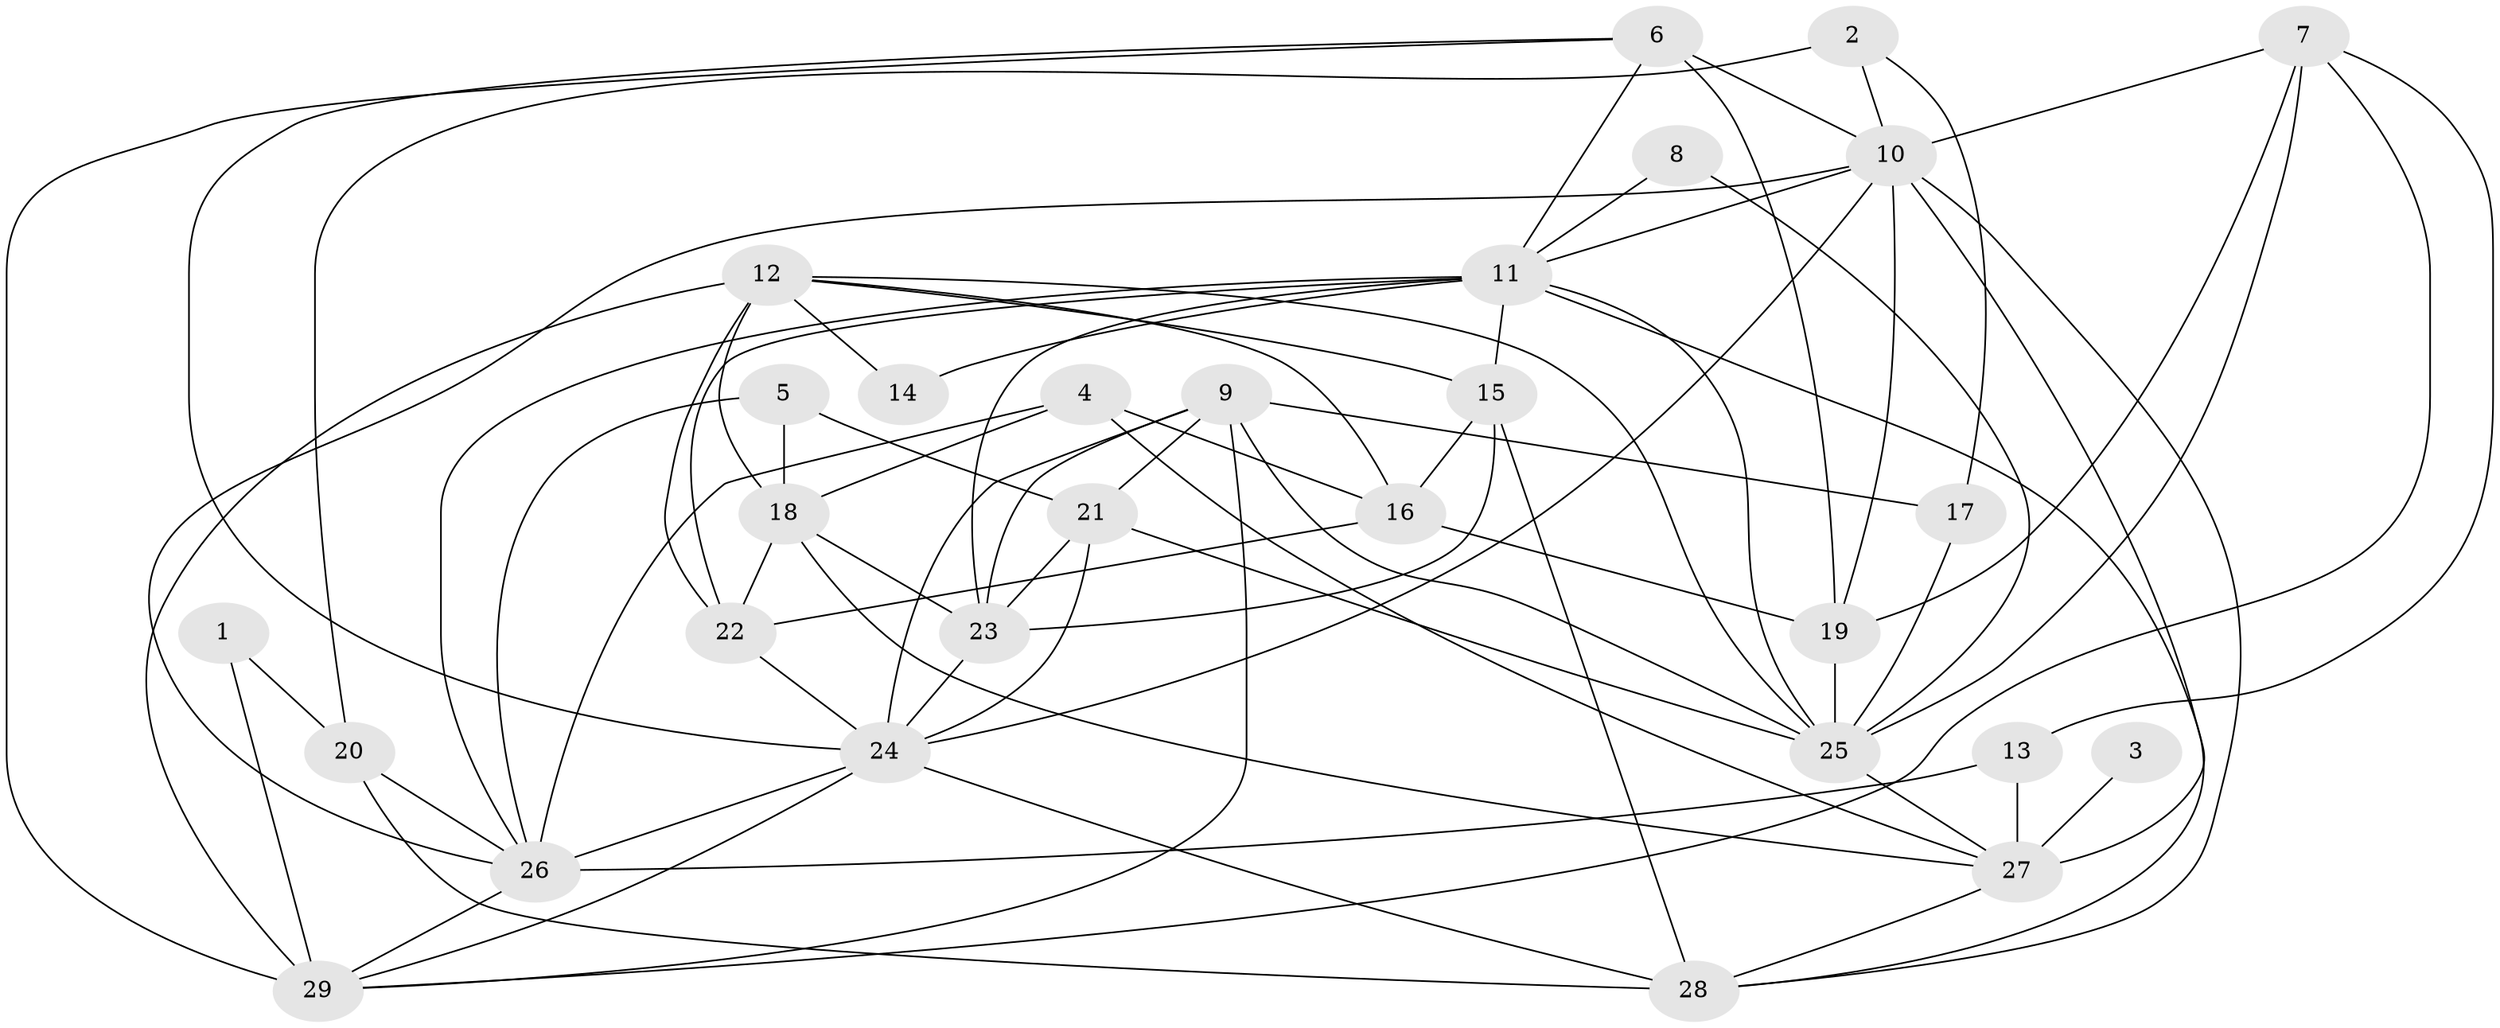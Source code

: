 // original degree distribution, {3: 0.24561403508771928, 2: 0.15789473684210525, 4: 0.2807017543859649, 5: 0.17543859649122806, 10: 0.017543859649122806, 6: 0.08771929824561403, 7: 0.03508771929824561}
// Generated by graph-tools (version 1.1) at 2025/26/03/09/25 03:26:15]
// undirected, 29 vertices, 76 edges
graph export_dot {
graph [start="1"]
  node [color=gray90,style=filled];
  1;
  2;
  3;
  4;
  5;
  6;
  7;
  8;
  9;
  10;
  11;
  12;
  13;
  14;
  15;
  16;
  17;
  18;
  19;
  20;
  21;
  22;
  23;
  24;
  25;
  26;
  27;
  28;
  29;
  1 -- 20 [weight=1.0];
  1 -- 29 [weight=1.0];
  2 -- 10 [weight=1.0];
  2 -- 17 [weight=1.0];
  2 -- 20 [weight=2.0];
  3 -- 27 [weight=2.0];
  4 -- 16 [weight=1.0];
  4 -- 18 [weight=1.0];
  4 -- 26 [weight=2.0];
  4 -- 27 [weight=1.0];
  5 -- 18 [weight=1.0];
  5 -- 21 [weight=1.0];
  5 -- 26 [weight=1.0];
  6 -- 10 [weight=1.0];
  6 -- 11 [weight=1.0];
  6 -- 19 [weight=2.0];
  6 -- 24 [weight=1.0];
  6 -- 29 [weight=1.0];
  7 -- 10 [weight=1.0];
  7 -- 13 [weight=1.0];
  7 -- 19 [weight=1.0];
  7 -- 25 [weight=1.0];
  7 -- 29 [weight=1.0];
  8 -- 11 [weight=1.0];
  8 -- 25 [weight=1.0];
  9 -- 17 [weight=1.0];
  9 -- 21 [weight=1.0];
  9 -- 23 [weight=1.0];
  9 -- 24 [weight=1.0];
  9 -- 25 [weight=1.0];
  9 -- 29 [weight=1.0];
  10 -- 11 [weight=1.0];
  10 -- 19 [weight=1.0];
  10 -- 24 [weight=1.0];
  10 -- 26 [weight=1.0];
  10 -- 27 [weight=1.0];
  10 -- 28 [weight=1.0];
  11 -- 14 [weight=1.0];
  11 -- 15 [weight=1.0];
  11 -- 22 [weight=1.0];
  11 -- 23 [weight=1.0];
  11 -- 25 [weight=1.0];
  11 -- 26 [weight=1.0];
  11 -- 28 [weight=1.0];
  12 -- 14 [weight=1.0];
  12 -- 15 [weight=1.0];
  12 -- 16 [weight=1.0];
  12 -- 18 [weight=1.0];
  12 -- 22 [weight=1.0];
  12 -- 25 [weight=1.0];
  12 -- 29 [weight=2.0];
  13 -- 26 [weight=1.0];
  13 -- 27 [weight=1.0];
  15 -- 16 [weight=1.0];
  15 -- 23 [weight=1.0];
  15 -- 28 [weight=1.0];
  16 -- 19 [weight=1.0];
  16 -- 22 [weight=1.0];
  17 -- 25 [weight=1.0];
  18 -- 22 [weight=1.0];
  18 -- 23 [weight=1.0];
  18 -- 27 [weight=1.0];
  19 -- 25 [weight=1.0];
  20 -- 26 [weight=1.0];
  20 -- 28 [weight=1.0];
  21 -- 23 [weight=1.0];
  21 -- 24 [weight=2.0];
  21 -- 25 [weight=1.0];
  22 -- 24 [weight=1.0];
  23 -- 24 [weight=1.0];
  24 -- 26 [weight=2.0];
  24 -- 28 [weight=1.0];
  24 -- 29 [weight=1.0];
  25 -- 27 [weight=2.0];
  26 -- 29 [weight=1.0];
  27 -- 28 [weight=1.0];
}
